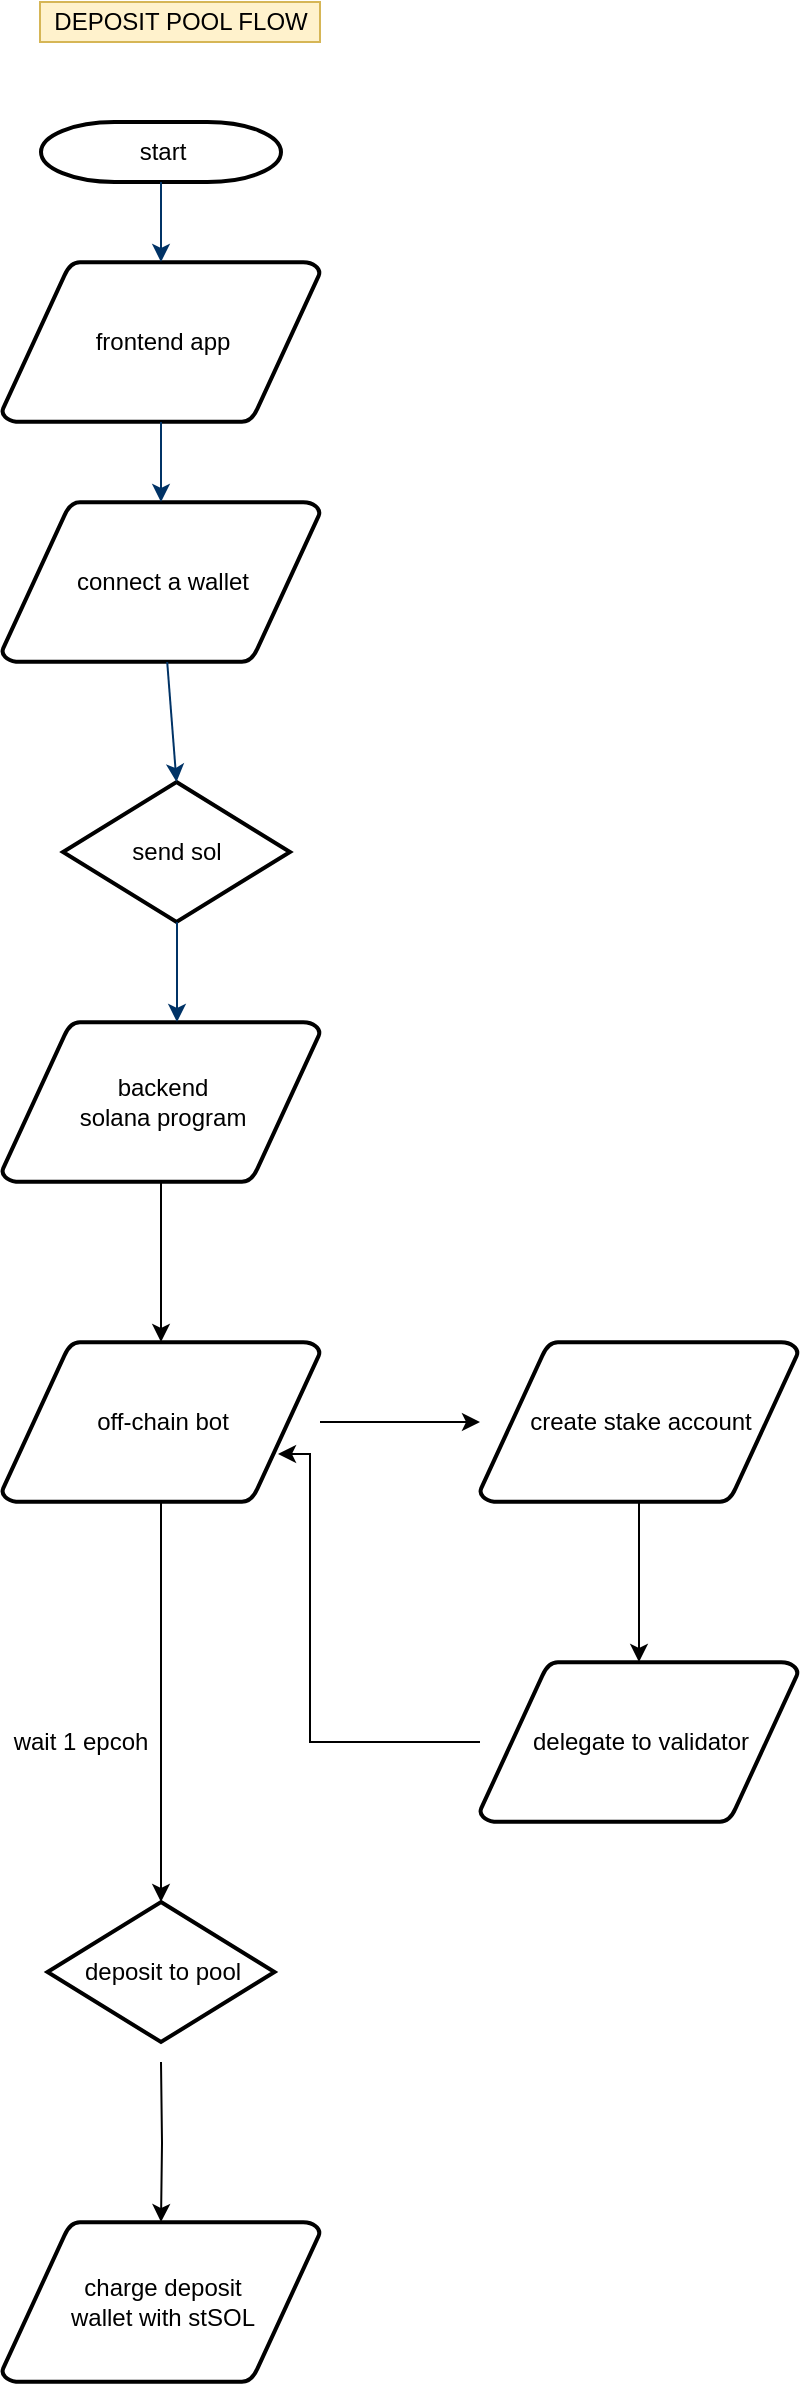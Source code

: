 <mxfile version="14.4.7" type="github" pages="2">
  <diagram id="KKi0OEPkYbLF8Q9g1gjT" name="visualized design">
    <mxGraphModel dx="1419" dy="1219" grid="1" gridSize="10" guides="1" tooltips="1" connect="1" arrows="1" fold="1" page="1" pageScale="1" pageWidth="850" pageHeight="1100" math="0" shadow="0">
      <root>
        <mxCell id="yuFbcwmWlAFWTwB_GE9d-0" />
        <mxCell id="yuFbcwmWlAFWTwB_GE9d-1" parent="yuFbcwmWlAFWTwB_GE9d-0" />
        <mxCell id="m6g7aJRytg6cZ8VWCV-y-0" value="start" style="shape=mxgraph.flowchart.terminator;strokeWidth=2;gradientColor=none;gradientDirection=north;fontStyle=0;html=1;" vertex="1" parent="yuFbcwmWlAFWTwB_GE9d-1">
          <mxGeometry x="365.5" y="70" width="120" height="30" as="geometry" />
        </mxCell>
        <mxCell id="m6g7aJRytg6cZ8VWCV-y-1" value="frontend app" style="shape=mxgraph.flowchart.data;strokeWidth=2;gradientColor=none;gradientDirection=north;fontStyle=0;html=1;" vertex="1" parent="yuFbcwmWlAFWTwB_GE9d-1">
          <mxGeometry x="346" y="140" width="159" height="80" as="geometry" />
        </mxCell>
        <mxCell id="m6g7aJRytg6cZ8VWCV-y-109" value="" style="edgeStyle=orthogonalEdgeStyle;rounded=0;orthogonalLoop=1;jettySize=auto;html=1;" edge="1" parent="yuFbcwmWlAFWTwB_GE9d-1" source="m6g7aJRytg6cZ8VWCV-y-2" target="m6g7aJRytg6cZ8VWCV-y-108">
          <mxGeometry relative="1" as="geometry" />
        </mxCell>
        <mxCell id="m6g7aJRytg6cZ8VWCV-y-2" value="backend &lt;br&gt;solana program" style="shape=mxgraph.flowchart.data;strokeWidth=2;gradientColor=none;gradientDirection=north;fontStyle=0;html=1;" vertex="1" parent="yuFbcwmWlAFWTwB_GE9d-1">
          <mxGeometry x="346" y="520" width="159" height="80" as="geometry" />
        </mxCell>
        <mxCell id="m6g7aJRytg6cZ8VWCV-y-3" value="connect a wallet" style="shape=mxgraph.flowchart.data;strokeWidth=2;gradientColor=none;gradientDirection=north;fontStyle=0;html=1;" vertex="1" parent="yuFbcwmWlAFWTwB_GE9d-1">
          <mxGeometry x="346" y="260" width="159" height="80" as="geometry" />
        </mxCell>
        <mxCell id="m6g7aJRytg6cZ8VWCV-y-4" value="send sol" style="shape=mxgraph.flowchart.decision;strokeWidth=2;gradientColor=none;gradientDirection=north;fontStyle=0;html=1;" vertex="1" parent="yuFbcwmWlAFWTwB_GE9d-1">
          <mxGeometry x="376.5" y="400" width="113.5" height="70" as="geometry" />
        </mxCell>
        <mxCell id="m6g7aJRytg6cZ8VWCV-y-5" style="fontStyle=1;strokeColor=#003366;strokeWidth=1;html=1;" edge="1" parent="yuFbcwmWlAFWTwB_GE9d-1" source="m6g7aJRytg6cZ8VWCV-y-0" target="m6g7aJRytg6cZ8VWCV-y-1">
          <mxGeometry relative="1" as="geometry" />
        </mxCell>
        <mxCell id="m6g7aJRytg6cZ8VWCV-y-6" style="fontStyle=1;strokeColor=#003366;strokeWidth=1;html=1;" edge="1" parent="yuFbcwmWlAFWTwB_GE9d-1" source="m6g7aJRytg6cZ8VWCV-y-1" target="m6g7aJRytg6cZ8VWCV-y-3">
          <mxGeometry relative="1" as="geometry" />
        </mxCell>
        <mxCell id="m6g7aJRytg6cZ8VWCV-y-7" style="entryX=0.5;entryY=0;entryPerimeter=0;fontStyle=1;strokeColor=#003366;strokeWidth=1;html=1;" edge="1" parent="yuFbcwmWlAFWTwB_GE9d-1" source="m6g7aJRytg6cZ8VWCV-y-3" target="m6g7aJRytg6cZ8VWCV-y-4">
          <mxGeometry relative="1" as="geometry" />
        </mxCell>
        <mxCell id="m6g7aJRytg6cZ8VWCV-y-10" value="" style="edgeStyle=elbowEdgeStyle;elbow=horizontal;fontColor=#001933;fontStyle=1;strokeColor=#003366;strokeWidth=1;html=1;" edge="1" parent="yuFbcwmWlAFWTwB_GE9d-1" source="m6g7aJRytg6cZ8VWCV-y-4" target="m6g7aJRytg6cZ8VWCV-y-2">
          <mxGeometry x="105.5" y="10" width="100" height="100" as="geometry">
            <mxPoint x="105.5" y="110" as="sourcePoint" />
            <mxPoint x="205.5" y="10" as="targetPoint" />
          </mxGeometry>
        </mxCell>
        <mxCell id="m6g7aJRytg6cZ8VWCV-y-111" value="" style="edgeStyle=orthogonalEdgeStyle;rounded=0;orthogonalLoop=1;jettySize=auto;html=1;" edge="1" parent="yuFbcwmWlAFWTwB_GE9d-1" source="m6g7aJRytg6cZ8VWCV-y-108" target="m6g7aJRytg6cZ8VWCV-y-110">
          <mxGeometry relative="1" as="geometry" />
        </mxCell>
        <mxCell id="m6g7aJRytg6cZ8VWCV-y-121" value="" style="edgeStyle=orthogonalEdgeStyle;rounded=0;orthogonalLoop=1;jettySize=auto;html=1;" edge="1" parent="yuFbcwmWlAFWTwB_GE9d-1" source="m6g7aJRytg6cZ8VWCV-y-108">
          <mxGeometry relative="1" as="geometry">
            <mxPoint x="425.5" y="960" as="targetPoint" />
          </mxGeometry>
        </mxCell>
        <mxCell id="m6g7aJRytg6cZ8VWCV-y-108" value="off-chain bot" style="shape=mxgraph.flowchart.data;strokeWidth=2;gradientColor=none;gradientDirection=north;fontStyle=0;html=1;" vertex="1" parent="yuFbcwmWlAFWTwB_GE9d-1">
          <mxGeometry x="346" y="680" width="159" height="80" as="geometry" />
        </mxCell>
        <mxCell id="m6g7aJRytg6cZ8VWCV-y-113" value="" style="edgeStyle=orthogonalEdgeStyle;rounded=0;orthogonalLoop=1;jettySize=auto;html=1;" edge="1" parent="yuFbcwmWlAFWTwB_GE9d-1" source="m6g7aJRytg6cZ8VWCV-y-110" target="m6g7aJRytg6cZ8VWCV-y-112">
          <mxGeometry relative="1" as="geometry" />
        </mxCell>
        <mxCell id="m6g7aJRytg6cZ8VWCV-y-110" value="create stake account" style="shape=mxgraph.flowchart.data;strokeWidth=2;gradientColor=none;gradientDirection=north;fontStyle=0;html=1;" vertex="1" parent="yuFbcwmWlAFWTwB_GE9d-1">
          <mxGeometry x="585" y="680" width="159" height="80" as="geometry" />
        </mxCell>
        <mxCell id="m6g7aJRytg6cZ8VWCV-y-117" style="edgeStyle=orthogonalEdgeStyle;rounded=0;orthogonalLoop=1;jettySize=auto;html=1;entryX=0.868;entryY=0.7;entryDx=0;entryDy=0;entryPerimeter=0;" edge="1" parent="yuFbcwmWlAFWTwB_GE9d-1" source="m6g7aJRytg6cZ8VWCV-y-112" target="m6g7aJRytg6cZ8VWCV-y-108">
          <mxGeometry relative="1" as="geometry">
            <Array as="points">
              <mxPoint x="500" y="880" />
              <mxPoint x="500" y="736" />
            </Array>
          </mxGeometry>
        </mxCell>
        <mxCell id="m6g7aJRytg6cZ8VWCV-y-112" value="delegate to validator" style="shape=mxgraph.flowchart.data;strokeWidth=2;gradientColor=none;gradientDirection=north;fontStyle=0;html=1;" vertex="1" parent="yuFbcwmWlAFWTwB_GE9d-1">
          <mxGeometry x="585" y="840" width="159" height="80" as="geometry" />
        </mxCell>
        <mxCell id="m6g7aJRytg6cZ8VWCV-y-124" value="" style="edgeStyle=orthogonalEdgeStyle;rounded=0;orthogonalLoop=1;jettySize=auto;html=1;" edge="1" parent="yuFbcwmWlAFWTwB_GE9d-1" target="m6g7aJRytg6cZ8VWCV-y-123">
          <mxGeometry relative="1" as="geometry">
            <mxPoint x="425.5" y="1040" as="sourcePoint" />
          </mxGeometry>
        </mxCell>
        <mxCell id="m6g7aJRytg6cZ8VWCV-y-122" value="wait 1 epcoh" style="text;html=1;align=center;verticalAlign=middle;resizable=0;points=[];autosize=1;" vertex="1" parent="yuFbcwmWlAFWTwB_GE9d-1">
          <mxGeometry x="345" y="870" width="80" height="20" as="geometry" />
        </mxCell>
        <mxCell id="m6g7aJRytg6cZ8VWCV-y-123" value="charge deposit &lt;br&gt;wallet with stSOL" style="shape=mxgraph.flowchart.data;strokeWidth=2;gradientColor=none;gradientDirection=north;fontStyle=0;html=1;" vertex="1" parent="yuFbcwmWlAFWTwB_GE9d-1">
          <mxGeometry x="346" y="1120" width="159" height="80" as="geometry" />
        </mxCell>
        <mxCell id="m6g7aJRytg6cZ8VWCV-y-125" value="DEPOSIT POOL FLOW" style="text;html=1;align=center;verticalAlign=middle;resizable=0;points=[];autosize=1;fillColor=#fff2cc;strokeColor=#d6b656;" vertex="1" parent="yuFbcwmWlAFWTwB_GE9d-1">
          <mxGeometry x="365" y="10" width="140" height="20" as="geometry" />
        </mxCell>
        <mxCell id="m6g7aJRytg6cZ8VWCV-y-126" value="deposit to pool" style="shape=mxgraph.flowchart.decision;strokeWidth=2;gradientColor=none;gradientDirection=north;fontStyle=0;html=1;" vertex="1" parent="yuFbcwmWlAFWTwB_GE9d-1">
          <mxGeometry x="368.75" y="960" width="113.5" height="70" as="geometry" />
        </mxCell>
      </root>
    </mxGraphModel>
  </diagram>
  <diagram id="UxzMSkHPXDNqIrRCw2bD" name="Flowchart">
    <mxGraphModel dx="1659" dy="1395" grid="1" gridSize="10" guides="1" tooltips="1" connect="1" arrows="1" fold="1" page="1" pageScale="1" pageWidth="850" pageHeight="1100" math="0" shadow="0">
      <root>
        <mxCell id="0" />
        <mxCell id="1" parent="0" />
        <mxCell id="Qbo1H9NYPrMNoQKlqwee-76" value="" style="edgeStyle=orthogonalEdgeStyle;rounded=0;orthogonalLoop=1;jettySize=auto;html=1;" edge="1" parent="1" source="Qbo1H9NYPrMNoQKlqwee-1" target="Qbo1H9NYPrMNoQKlqwee-13">
          <mxGeometry relative="1" as="geometry" />
        </mxCell>
        <mxCell id="Qbo1H9NYPrMNoQKlqwee-82" value="" style="edgeStyle=orthogonalEdgeStyle;rounded=0;orthogonalLoop=1;jettySize=auto;html=1;" edge="1" parent="1" source="Qbo1H9NYPrMNoQKlqwee-1" target="Qbo1H9NYPrMNoQKlqwee-71">
          <mxGeometry relative="1" as="geometry" />
        </mxCell>
        <mxCell id="Qbo1H9NYPrMNoQKlqwee-1" value="frontend app" style="whiteSpace=wrap;html=1;aspect=fixed;" vertex="1" parent="1">
          <mxGeometry x="330" y="290" width="70" height="70" as="geometry" />
        </mxCell>
        <mxCell id="Qbo1H9NYPrMNoQKlqwee-28" value="" style="edgeStyle=orthogonalEdgeStyle;rounded=0;orthogonalLoop=1;jettySize=auto;html=1;" edge="1" parent="1" source="Qbo1H9NYPrMNoQKlqwee-3" target="Qbo1H9NYPrMNoQKlqwee-27">
          <mxGeometry relative="1" as="geometry">
            <Array as="points">
              <mxPoint x="470" y="1080" />
              <mxPoint x="470" y="1080" />
            </Array>
          </mxGeometry>
        </mxCell>
        <mxCell id="Qbo1H9NYPrMNoQKlqwee-101" value="" style="edgeStyle=orthogonalEdgeStyle;rounded=0;orthogonalLoop=1;jettySize=auto;html=1;" edge="1" parent="1" source="Qbo1H9NYPrMNoQKlqwee-3" target="Qbo1H9NYPrMNoQKlqwee-100">
          <mxGeometry relative="1" as="geometry">
            <Array as="points">
              <mxPoint x="375" y="1220" />
            </Array>
          </mxGeometry>
        </mxCell>
        <mxCell id="Qbo1H9NYPrMNoQKlqwee-108" style="edgeStyle=orthogonalEdgeStyle;rounded=0;orthogonalLoop=1;jettySize=auto;html=1;exitX=0;exitY=0.75;exitDx=0;exitDy=0;entryX=0.5;entryY=1;entryDx=0;entryDy=0;" edge="1" parent="1" source="Qbo1H9NYPrMNoQKlqwee-3" target="Qbo1H9NYPrMNoQKlqwee-23">
          <mxGeometry relative="1" as="geometry" />
        </mxCell>
        <mxCell id="Jty4oMUwYQQqGCcBWTC6-2" value="" style="edgeStyle=orthogonalEdgeStyle;rounded=0;orthogonalLoop=1;jettySize=auto;html=1;" edge="1" parent="1" source="Qbo1H9NYPrMNoQKlqwee-3" target="Jty4oMUwYQQqGCcBWTC6-1">
          <mxGeometry relative="1" as="geometry" />
        </mxCell>
        <mxCell id="Qbo1H9NYPrMNoQKlqwee-3" value="&lt;span&gt;off-chain bot&lt;/span&gt;" style="rounded=0;whiteSpace=wrap;html=1;" vertex="1" parent="1">
          <mxGeometry x="300" y="1070" width="120" height="110" as="geometry" />
        </mxCell>
        <mxCell id="Qbo1H9NYPrMNoQKlqwee-7" value="" style="rounded=0;whiteSpace=wrap;html=1;" vertex="1" parent="1">
          <mxGeometry x="640" y="80" width="130" height="150" as="geometry" />
        </mxCell>
        <mxCell id="Qbo1H9NYPrMNoQKlqwee-8" value="legacy" style="text;html=1;strokeColor=none;fillColor=none;align=center;verticalAlign=middle;whiteSpace=wrap;rounded=0;" vertex="1" parent="1">
          <mxGeometry x="685" y="40" width="40" height="20" as="geometry" />
        </mxCell>
        <mxCell id="Qbo1H9NYPrMNoQKlqwee-9" value="" style="rhombus;whiteSpace=wrap;html=1;" vertex="1" parent="1">
          <mxGeometry x="660" y="145" width="30" height="30" as="geometry" />
        </mxCell>
        <mxCell id="Qbo1H9NYPrMNoQKlqwee-10" value="" style="whiteSpace=wrap;html=1;aspect=fixed;" vertex="1" parent="1">
          <mxGeometry x="665" y="100" width="20" height="20" as="geometry" />
        </mxCell>
        <mxCell id="Qbo1H9NYPrMNoQKlqwee-11" value="entity" style="text;html=1;strokeColor=none;fillColor=none;align=center;verticalAlign=middle;whiteSpace=wrap;rounded=0;" vertex="1" parent="1">
          <mxGeometry x="710" y="100" width="40" height="20" as="geometry" />
        </mxCell>
        <mxCell id="Qbo1H9NYPrMNoQKlqwee-12" value="action" style="text;html=1;strokeColor=none;fillColor=none;align=center;verticalAlign=middle;whiteSpace=wrap;rounded=0;" vertex="1" parent="1">
          <mxGeometry x="710" y="145" width="40" height="20" as="geometry" />
        </mxCell>
        <mxCell id="Qbo1H9NYPrMNoQKlqwee-78" value="" style="edgeStyle=orthogonalEdgeStyle;rounded=0;orthogonalLoop=1;jettySize=auto;html=1;" edge="1" parent="1" source="Qbo1H9NYPrMNoQKlqwee-13" target="Qbo1H9NYPrMNoQKlqwee-15">
          <mxGeometry relative="1" as="geometry">
            <mxPoint x="465" y="160" as="targetPoint" />
          </mxGeometry>
        </mxCell>
        <mxCell id="Qbo1H9NYPrMNoQKlqwee-13" value="connect wallet" style="rhombus;whiteSpace=wrap;html=1;" vertex="1" parent="1">
          <mxGeometry x="325" y="120" width="80" height="80" as="geometry" />
        </mxCell>
        <mxCell id="Qbo1H9NYPrMNoQKlqwee-80" value="" style="edgeStyle=orthogonalEdgeStyle;rounded=0;orthogonalLoop=1;jettySize=auto;html=1;entryX=1;entryY=0.5;entryDx=0;entryDy=0;" edge="1" parent="1" source="Qbo1H9NYPrMNoQKlqwee-15" target="Qbo1H9NYPrMNoQKlqwee-1">
          <mxGeometry relative="1" as="geometry">
            <mxPoint x="455" y="325" as="targetPoint" />
          </mxGeometry>
        </mxCell>
        <mxCell id="Qbo1H9NYPrMNoQKlqwee-15" value="wallet adapter&lt;br&gt;(sollet/solang/etc)" style="shape=parallelogram;perimeter=parallelogramPerimeter;whiteSpace=wrap;html=1;fixedSize=1;" vertex="1" parent="1">
          <mxGeometry x="545" y="295" width="120" height="60" as="geometry" />
        </mxCell>
        <mxCell id="Qbo1H9NYPrMNoQKlqwee-17" value="" style="shape=parallelogram;perimeter=parallelogramPerimeter;whiteSpace=wrap;html=1;fixedSize=1;" vertex="1" parent="1">
          <mxGeometry x="647.5" y="190" width="52.5" height="20" as="geometry" />
        </mxCell>
        <mxCell id="Qbo1H9NYPrMNoQKlqwee-18" value="service" style="text;html=1;strokeColor=none;fillColor=none;align=center;verticalAlign=middle;whiteSpace=wrap;rounded=0;" vertex="1" parent="1">
          <mxGeometry x="710" y="190" width="40" height="20" as="geometry" />
        </mxCell>
        <mxCell id="Qbo1H9NYPrMNoQKlqwee-20" value="&lt;h1&gt;&lt;b&gt;get wallet data&lt;/b&gt;&lt;/h1&gt;" style="text;html=1;strokeColor=none;fillColor=none;align=center;verticalAlign=middle;whiteSpace=wrap;rounded=0;" vertex="1" parent="1">
          <mxGeometry x="202.5" y="70" width="275" height="20" as="geometry" />
        </mxCell>
        <mxCell id="Qbo1H9NYPrMNoQKlqwee-95" style="edgeStyle=orthogonalEdgeStyle;rounded=0;orthogonalLoop=1;jettySize=auto;html=1;exitX=1;exitY=0;exitDx=0;exitDy=0;" edge="1" parent="1" source="Qbo1H9NYPrMNoQKlqwee-23" target="Qbo1H9NYPrMNoQKlqwee-60">
          <mxGeometry relative="1" as="geometry">
            <Array as="points">
              <mxPoint x="650" y="998" />
              <mxPoint x="650" y="690" />
            </Array>
          </mxGeometry>
        </mxCell>
        <mxCell id="Qbo1H9NYPrMNoQKlqwee-99" style="edgeStyle=orthogonalEdgeStyle;rounded=0;orthogonalLoop=1;jettySize=auto;html=1;" edge="1" parent="1" source="Qbo1H9NYPrMNoQKlqwee-23" target="Qbo1H9NYPrMNoQKlqwee-3">
          <mxGeometry relative="1" as="geometry" />
        </mxCell>
        <mxCell id="Qbo1H9NYPrMNoQKlqwee-23" value="send sol to solana program" style="rhombus;whiteSpace=wrap;html=1;" vertex="1" parent="1">
          <mxGeometry x="100" y="970" width="105" height="110" as="geometry" />
        </mxCell>
        <mxCell id="Qbo1H9NYPrMNoQKlqwee-32" value="" style="edgeStyle=orthogonalEdgeStyle;rounded=0;orthogonalLoop=1;jettySize=auto;html=1;" edge="1" parent="1" source="Qbo1H9NYPrMNoQKlqwee-27" target="Qbo1H9NYPrMNoQKlqwee-31">
          <mxGeometry relative="1" as="geometry">
            <Array as="points">
              <mxPoint x="620" y="1090" />
              <mxPoint x="620" y="1090" />
            </Array>
          </mxGeometry>
        </mxCell>
        <mxCell id="Qbo1H9NYPrMNoQKlqwee-34" value="" style="edgeStyle=orthogonalEdgeStyle;rounded=0;orthogonalLoop=1;jettySize=auto;html=1;" edge="1" parent="1" source="Qbo1H9NYPrMNoQKlqwee-27" target="Qbo1H9NYPrMNoQKlqwee-3">
          <mxGeometry relative="1" as="geometry">
            <Array as="points">
              <mxPoint x="440" y="1140" />
              <mxPoint x="440" y="1140" />
            </Array>
          </mxGeometry>
        </mxCell>
        <mxCell id="Qbo1H9NYPrMNoQKlqwee-27" value="create stake account" style="rhombus;whiteSpace=wrap;html=1;rounded=0;" vertex="1" parent="1">
          <mxGeometry x="505" y="1075" width="80" height="80" as="geometry" />
        </mxCell>
        <mxCell id="Qbo1H9NYPrMNoQKlqwee-33" value="" style="edgeStyle=orthogonalEdgeStyle;rounded=0;orthogonalLoop=1;jettySize=auto;html=1;" edge="1" parent="1" source="Qbo1H9NYPrMNoQKlqwee-31" target="Qbo1H9NYPrMNoQKlqwee-27">
          <mxGeometry relative="1" as="geometry">
            <Array as="points">
              <mxPoint x="650" y="1110" />
              <mxPoint x="650" y="1140" />
            </Array>
          </mxGeometry>
        </mxCell>
        <mxCell id="Qbo1H9NYPrMNoQKlqwee-106" style="edgeStyle=orthogonalEdgeStyle;rounded=0;orthogonalLoop=1;jettySize=auto;html=1;exitX=0;exitY=1;exitDx=0;exitDy=0;entryX=0.875;entryY=0.413;entryDx=0;entryDy=0;entryPerimeter=0;" edge="1" parent="1" source="Qbo1H9NYPrMNoQKlqwee-31" target="Qbo1H9NYPrMNoQKlqwee-100">
          <mxGeometry relative="1" as="geometry">
            <Array as="points">
              <mxPoint x="690" y="1190" />
              <mxPoint x="560" y="1190" />
              <mxPoint x="560" y="1213" />
            </Array>
          </mxGeometry>
        </mxCell>
        <mxCell id="Qbo1H9NYPrMNoQKlqwee-31" value="solana blockchain&lt;br&gt;api" style="whiteSpace=wrap;html=1;rounded=0;" vertex="1" parent="1">
          <mxGeometry x="690" y="1070" width="80" height="70" as="geometry" />
        </mxCell>
        <mxCell id="Qbo1H9NYPrMNoQKlqwee-53" value="" style="endArrow=none;dashed=1;html=1;dashPattern=1 3;strokeWidth=2;" edge="1" parent="1">
          <mxGeometry width="50" height="50" relative="1" as="geometry">
            <mxPoint x="55" y="560" as="sourcePoint" />
            <mxPoint x="715" y="560" as="targetPoint" />
          </mxGeometry>
        </mxCell>
        <mxCell id="Qbo1H9NYPrMNoQKlqwee-67" value="" style="edgeStyle=orthogonalEdgeStyle;rounded=0;orthogonalLoop=1;jettySize=auto;html=1;" edge="1" parent="1" source="Qbo1H9NYPrMNoQKlqwee-60" target="Qbo1H9NYPrMNoQKlqwee-63">
          <mxGeometry relative="1" as="geometry" />
        </mxCell>
        <mxCell id="Qbo1H9NYPrMNoQKlqwee-60" value="frontend app" style="whiteSpace=wrap;html=1;aspect=fixed;" vertex="1" parent="1">
          <mxGeometry x="345" y="650" width="80" height="80" as="geometry" />
        </mxCell>
        <mxCell id="Qbo1H9NYPrMNoQKlqwee-61" value="" style="edgeStyle=orthogonalEdgeStyle;rounded=0;orthogonalLoop=1;jettySize=auto;html=1;" edge="1" parent="1" source="Qbo1H9NYPrMNoQKlqwee-63" target="Qbo1H9NYPrMNoQKlqwee-65">
          <mxGeometry relative="1" as="geometry">
            <Array as="points">
              <mxPoint x="275" y="840" />
              <mxPoint x="275" y="840" />
            </Array>
          </mxGeometry>
        </mxCell>
        <mxCell id="Qbo1H9NYPrMNoQKlqwee-63" value="deposit to pool" style="rhombus;whiteSpace=wrap;html=1;" vertex="1" parent="1">
          <mxGeometry x="345" y="800" width="80" height="80" as="geometry" />
        </mxCell>
        <mxCell id="Qbo1H9NYPrMNoQKlqwee-68" value="" style="edgeStyle=orthogonalEdgeStyle;rounded=0;orthogonalLoop=1;jettySize=auto;html=1;" edge="1" parent="1" source="Qbo1H9NYPrMNoQKlqwee-65" target="Qbo1H9NYPrMNoQKlqwee-23">
          <mxGeometry relative="1" as="geometry" />
        </mxCell>
        <mxCell id="Qbo1H9NYPrMNoQKlqwee-65" value="wallet adapter&lt;br&gt;(sollet/solang/etc)" style="shape=parallelogram;perimeter=parallelogramPerimeter;whiteSpace=wrap;html=1;fixedSize=1;" vertex="1" parent="1">
          <mxGeometry x="135" y="815" width="120" height="60" as="geometry" />
        </mxCell>
        <mxCell id="Qbo1H9NYPrMNoQKlqwee-69" value="&lt;h1&gt;&lt;b&gt;pool deposit&lt;/b&gt;&lt;/h1&gt;" style="text;html=1;strokeColor=none;fillColor=none;align=center;verticalAlign=middle;whiteSpace=wrap;rounded=0;" vertex="1" parent="1">
          <mxGeometry x="247.5" y="590" width="275" height="20" as="geometry" />
        </mxCell>
        <mxCell id="Qbo1H9NYPrMNoQKlqwee-83" value="" style="edgeStyle=orthogonalEdgeStyle;rounded=0;orthogonalLoop=1;jettySize=auto;html=1;" edge="1" parent="1" source="Qbo1H9NYPrMNoQKlqwee-71" target="Qbo1H9NYPrMNoQKlqwee-73">
          <mxGeometry relative="1" as="geometry" />
        </mxCell>
        <mxCell id="Qbo1H9NYPrMNoQKlqwee-71" value="get balance" style="rhombus;whiteSpace=wrap;html=1;" vertex="1" parent="1">
          <mxGeometry x="325" y="410" width="80" height="80" as="geometry" />
        </mxCell>
        <mxCell id="Qbo1H9NYPrMNoQKlqwee-85" value="" style="edgeStyle=orthogonalEdgeStyle;rounded=0;orthogonalLoop=1;jettySize=auto;html=1;entryX=0;entryY=0.5;entryDx=0;entryDy=0;" edge="1" parent="1" source="Qbo1H9NYPrMNoQKlqwee-73" target="Qbo1H9NYPrMNoQKlqwee-1">
          <mxGeometry relative="1" as="geometry">
            <mxPoint x="205" y="325" as="targetPoint" />
          </mxGeometry>
        </mxCell>
        <mxCell id="Qbo1H9NYPrMNoQKlqwee-73" value="solana blockchain" style="whiteSpace=wrap;html=1;" vertex="1" parent="1">
          <mxGeometry x="35" y="275" width="100" height="100" as="geometry" />
        </mxCell>
        <mxCell id="Qbo1H9NYPrMNoQKlqwee-87" value="" style="endArrow=none;dashed=1;html=1;dashPattern=1 3;strokeWidth=2;" edge="1" parent="1">
          <mxGeometry width="50" height="50" relative="1" as="geometry">
            <mxPoint x="65" y="1290" as="sourcePoint" />
            <mxPoint x="725" y="1290" as="targetPoint" />
          </mxGeometry>
        </mxCell>
        <mxCell id="Qbo1H9NYPrMNoQKlqwee-88" value="send sol" style="text;html=1;align=center;verticalAlign=middle;resizable=0;points=[];autosize=1;" vertex="1" parent="1">
          <mxGeometry x="270" y="820" width="60" height="20" as="geometry" />
        </mxCell>
        <mxCell id="Qbo1H9NYPrMNoQKlqwee-89" value="approve wallet connection" style="text;html=1;align=center;verticalAlign=middle;resizable=0;points=[];autosize=1;" vertex="1" parent="1">
          <mxGeometry x="425" y="140" width="150" height="20" as="geometry" />
        </mxCell>
        <mxCell id="Qbo1H9NYPrMNoQKlqwee-93" value="1" style="text;html=1;align=center;verticalAlign=middle;resizable=0;points=[];autosize=1;" vertex="1" parent="1">
          <mxGeometry x="470" y="230" width="20" height="20" as="geometry" />
        </mxCell>
        <mxCell id="Qbo1H9NYPrMNoQKlqwee-94" value="2" style="text;html=1;align=center;verticalAlign=middle;resizable=0;points=[];autosize=1;" vertex="1" parent="1">
          <mxGeometry x="210" y="370" width="20" height="20" as="geometry" />
        </mxCell>
        <mxCell id="Qbo1H9NYPrMNoQKlqwee-96" value="return stSOL" style="text;html=1;align=center;verticalAlign=middle;resizable=0;points=[];autosize=1;" vertex="1" parent="1">
          <mxGeometry x="420" y="970" width="80" height="20" as="geometry" />
        </mxCell>
        <mxCell id="Qbo1H9NYPrMNoQKlqwee-105" value="" style="edgeStyle=orthogonalEdgeStyle;rounded=0;orthogonalLoop=1;jettySize=auto;html=1;entryX=0.5;entryY=1;entryDx=0;entryDy=0;" edge="1" parent="1" source="Qbo1H9NYPrMNoQKlqwee-100" target="Qbo1H9NYPrMNoQKlqwee-31">
          <mxGeometry relative="1" as="geometry">
            <mxPoint x="665" y="1220" as="targetPoint" />
          </mxGeometry>
        </mxCell>
        <mxCell id="Qbo1H9NYPrMNoQKlqwee-107" style="edgeStyle=orthogonalEdgeStyle;rounded=0;orthogonalLoop=1;jettySize=auto;html=1;exitX=0;exitY=0;exitDx=0;exitDy=0;entryX=0.75;entryY=1;entryDx=0;entryDy=0;" edge="1" parent="1" source="Qbo1H9NYPrMNoQKlqwee-100" target="Qbo1H9NYPrMNoQKlqwee-3">
          <mxGeometry relative="1" as="geometry" />
        </mxCell>
        <mxCell id="Qbo1H9NYPrMNoQKlqwee-100" value="delegate to validator" style="rhombus;whiteSpace=wrap;html=1;rounded=0;" vertex="1" parent="1">
          <mxGeometry x="505" y="1180" width="80" height="80" as="geometry" />
        </mxCell>
        <mxCell id="Qbo1H9NYPrMNoQKlqwee-102" value="1" style="text;html=1;align=center;verticalAlign=middle;resizable=0;points=[];autosize=1;" vertex="1" parent="1">
          <mxGeometry x="480" y="1080" width="20" height="20" as="geometry" />
        </mxCell>
        <mxCell id="Qbo1H9NYPrMNoQKlqwee-109" value="2" style="text;html=1;align=center;verticalAlign=middle;resizable=0;points=[];autosize=1;" vertex="1" parent="1">
          <mxGeometry x="470" y="1200" width="20" height="20" as="geometry" />
        </mxCell>
        <mxCell id="Jty4oMUwYQQqGCcBWTC6-6" value="" style="edgeStyle=orthogonalEdgeStyle;rounded=0;orthogonalLoop=1;jettySize=auto;html=1;" edge="1" parent="1" source="Jty4oMUwYQQqGCcBWTC6-1" target="Jty4oMUwYQQqGCcBWTC6-5">
          <mxGeometry relative="1" as="geometry" />
        </mxCell>
        <mxCell id="Jty4oMUwYQQqGCcBWTC6-1" value="deposit to&lt;br&gt;pool" style="rhombus;whiteSpace=wrap;html=1;rounded=0;" vertex="1" parent="1">
          <mxGeometry x="230" y="1220" width="80" height="80" as="geometry" />
        </mxCell>
        <mxCell id="Jty4oMUwYQQqGCcBWTC6-3" value="3" style="text;html=1;align=center;verticalAlign=middle;resizable=0;points=[];autosize=1;" vertex="1" parent="1">
          <mxGeometry x="280" y="1180" width="20" height="20" as="geometry" />
        </mxCell>
        <mxCell id="Jty4oMUwYQQqGCcBWTC6-5" value="solana program" style="whiteSpace=wrap;html=1;rounded=0;" vertex="1" parent="1">
          <mxGeometry x="50" y="1230" width="120" height="60" as="geometry" />
        </mxCell>
      </root>
    </mxGraphModel>
  </diagram>
</mxfile>
